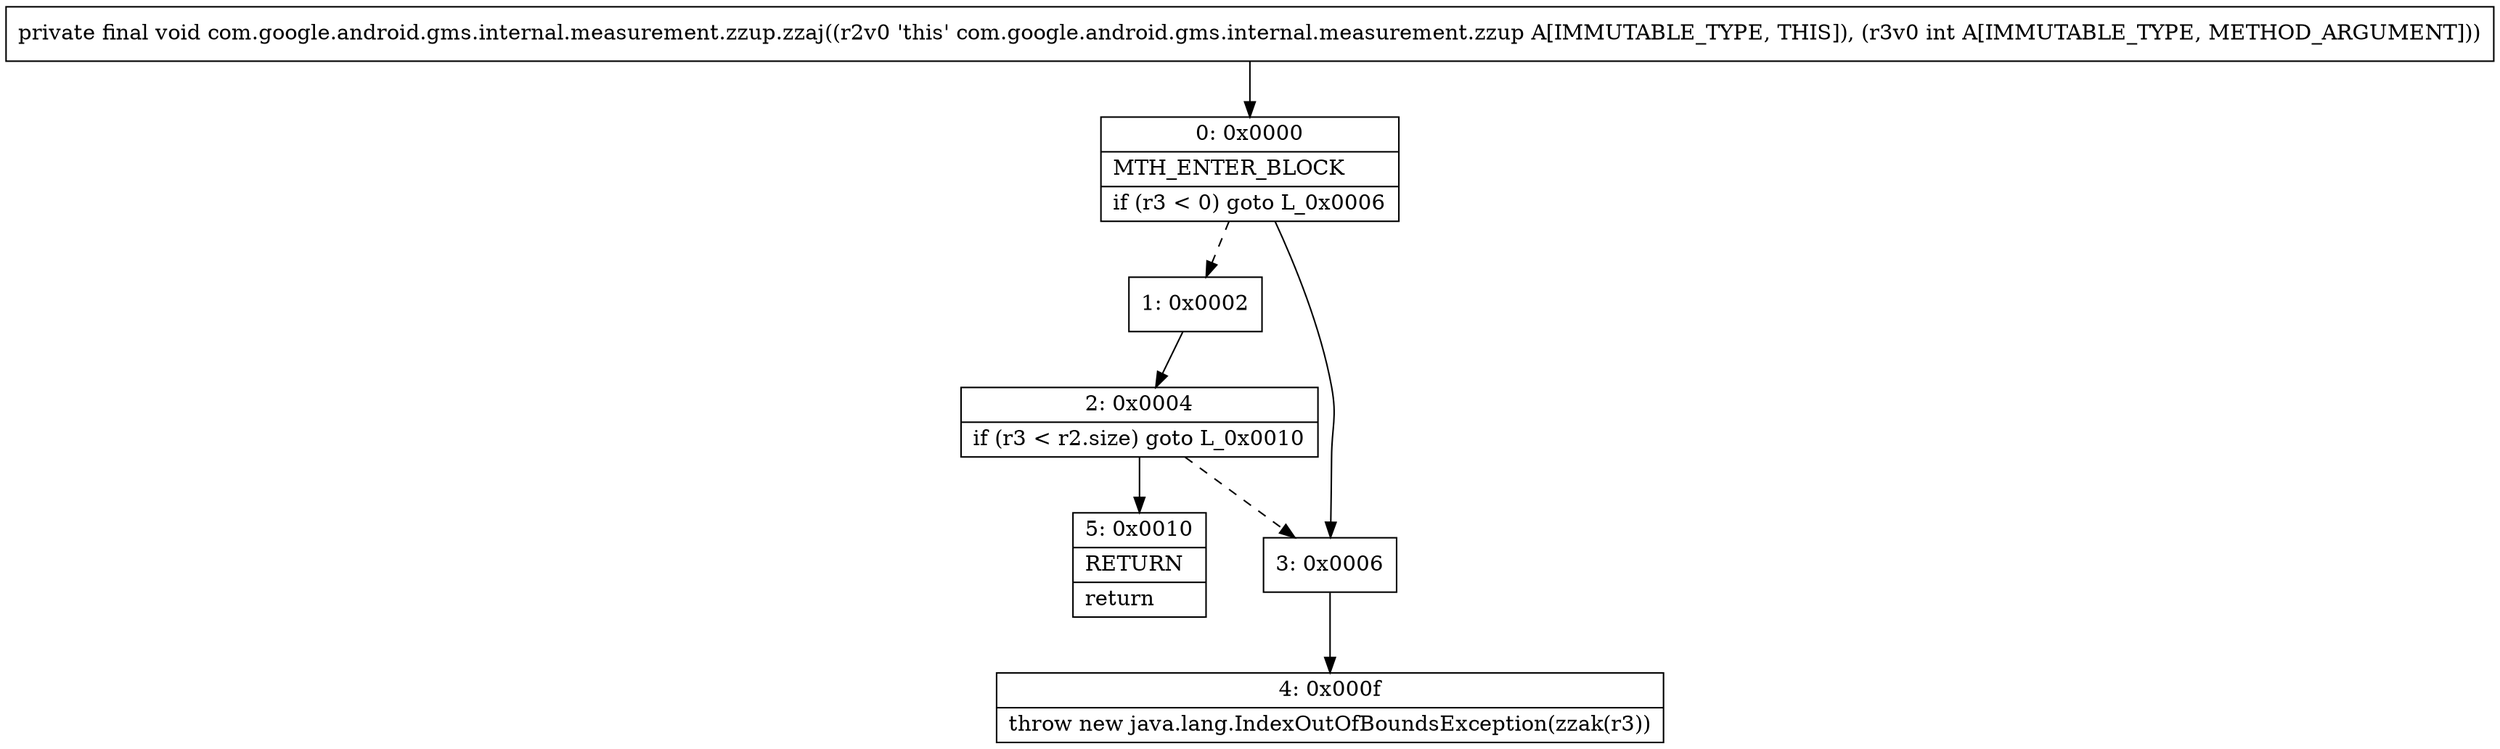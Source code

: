 digraph "CFG forcom.google.android.gms.internal.measurement.zzup.zzaj(I)V" {
Node_0 [shape=record,label="{0\:\ 0x0000|MTH_ENTER_BLOCK\l|if (r3 \< 0) goto L_0x0006\l}"];
Node_1 [shape=record,label="{1\:\ 0x0002}"];
Node_2 [shape=record,label="{2\:\ 0x0004|if (r3 \< r2.size) goto L_0x0010\l}"];
Node_3 [shape=record,label="{3\:\ 0x0006}"];
Node_4 [shape=record,label="{4\:\ 0x000f|throw new java.lang.IndexOutOfBoundsException(zzak(r3))\l}"];
Node_5 [shape=record,label="{5\:\ 0x0010|RETURN\l|return\l}"];
MethodNode[shape=record,label="{private final void com.google.android.gms.internal.measurement.zzup.zzaj((r2v0 'this' com.google.android.gms.internal.measurement.zzup A[IMMUTABLE_TYPE, THIS]), (r3v0 int A[IMMUTABLE_TYPE, METHOD_ARGUMENT])) }"];
MethodNode -> Node_0;
Node_0 -> Node_1[style=dashed];
Node_0 -> Node_3;
Node_1 -> Node_2;
Node_2 -> Node_3[style=dashed];
Node_2 -> Node_5;
Node_3 -> Node_4;
}

